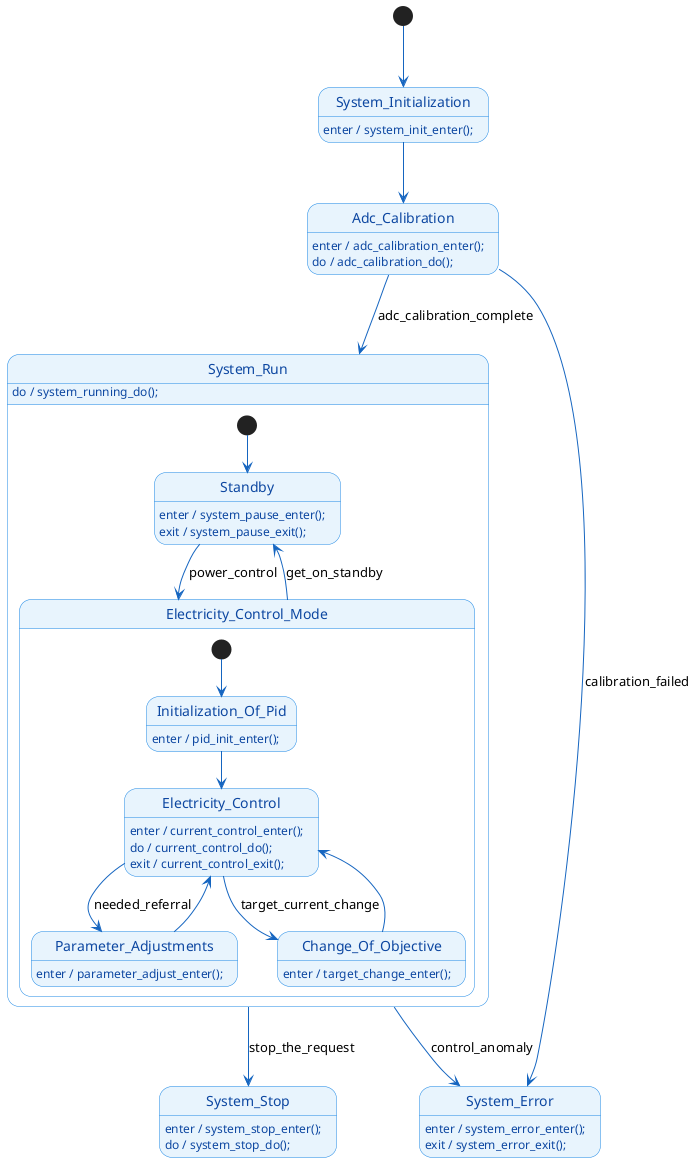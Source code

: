 @startuml electromagnet


skinparam backgroundColor #FFFFFF
skinparam state {
  BackgroundColor #E8F4FD
  BorderColor #1E88E5
  ArrowColor #1565C0
  FontColor #0D47A1
}

[*] --> System_Initialization

state System_Initialization {
  System_Initialization : enter / system_init_enter();
}

state Adc_Calibration {
  Adc_Calibration : enter / adc_calibration_enter();
  Adc_Calibration : do / adc_calibration_do();
}

state System_Run {
  System_Run : do / system_running_do();
  
  [*] --> Standby
  
  state Electricity_Control_Mode {
    [*] --> Initialization_Of_Pid
    
    state Initialization_Of_Pid {
      Initialization_Of_Pid : enter / pid_init_enter();
    }
    
    state Electricity_Control {
      Electricity_Control : enter / current_control_enter();
      Electricity_Control : do / current_control_do();
      Electricity_Control : exit / current_control_exit();
    }
    
    state Parameter_Adjustments {
      Parameter_Adjustments : enter / parameter_adjust_enter();
    }
    
    state Change_Of_Objective {
      Change_Of_Objective : enter / target_change_enter();
    }
    
    Initialization_Of_Pid --> Electricity_Control
    Electricity_Control --> Parameter_Adjustments : needed_referral
    Electricity_Control --> Change_Of_Objective : target_current_change
    Parameter_Adjustments --> Electricity_Control
    Change_Of_Objective --> Electricity_Control 
  }
  
  state Standby {
    Standby : enter / system_pause_enter();
    Standby : exit / system_pause_exit();
  }
  
  Electricity_Control_Mode --> Standby : get_on_standby
  Standby --> Electricity_Control_Mode : power_control
}

state System_Error {
  System_Error : enter / system_error_enter();
  System_Error : exit / system_error_exit();
}

state System_Stop {
  System_Stop : enter / system_stop_enter();
  System_Stop : do / system_stop_do();
}

' State_Conversion
System_Initialization --> Adc_Calibration
Adc_Calibration --> System_Run : adc_calibration_complete
Adc_Calibration --> System_Error : calibration_failed
System_Run --> System_Error : control_anomaly
System_Run --> System_Stop : stop_the_request

'######################## StateSmith config ########################
' The below special comment block sets the StateSmith configuration.
' More info: https://github.com/StateSmith/StateSmith/issues/335
' Feel free to remove or modify it as needed.

/'! $CONFIG : toml

[RenderConfig.C]
CFileExtension = ".c"
CFileIncludes = """
    #include "electromagnet_state_machine.h"
    """
[SmRunnerSettings]
transpilerId = "C99"
'/

@enduml 